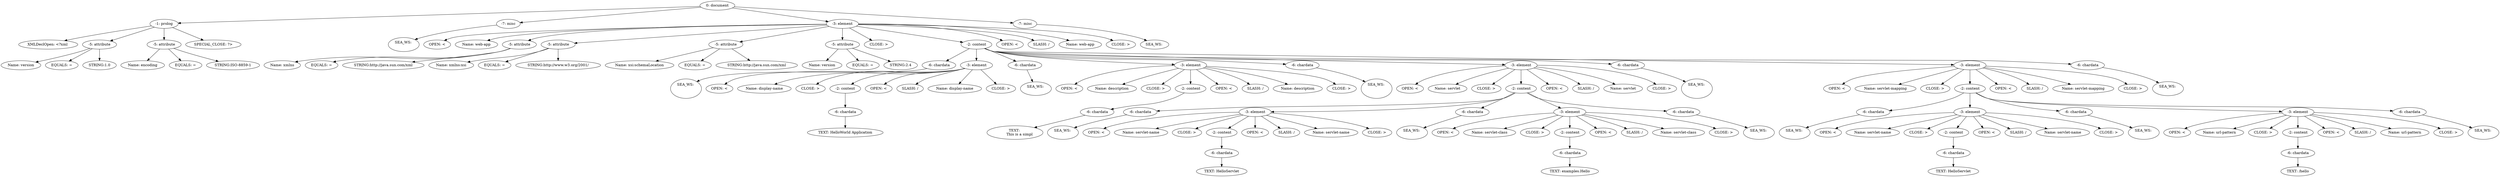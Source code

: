 digraph G {
146 [label="0: document"];
10 [label="-1: prolog"];
146 -> 10;
0 [label="XMLDeclOpen: <?xml "];
10 -> 0;
4 [label="-5: attribute"];
10 -> 4;
1 [label="Name: version"];
4 -> 1;
2 [label="EQUALS: ="];
4 -> 2;
3 [label="STRING:1.0"];
4 -> 3;
8 [label="-5: attribute"];
10 -> 8;
5 [label="Name: encoding"];
8 -> 5;
6 [label="EQUALS: ="];
8 -> 6;
7 [label="STRING:ISO-8859-1"];
8 -> 7;
9 [label="SPECIAL_CLOSE: ?>"];
10 -> 9;
12 [label="-7: misc"];
146 -> 12;
11 [label="SEA_WS: 

"];
12 -> 11;
143 [label="-3: element"];
146 -> 143;
13 [label="OPEN: <"];
143 -> 13;
14 [label="Name: web-app"];
143 -> 14;
18 [label="-5: attribute"];
143 -> 18;
15 [label="Name: xmlns"];
18 -> 15;
16 [label="EQUALS: ="];
18 -> 16;
17 [label="STRING:http://java.sun.com/xml"];
18 -> 17;
22 [label="-5: attribute"];
143 -> 22;
19 [label="Name: xmlns:xsi"];
22 -> 19;
20 [label="EQUALS: ="];
22 -> 20;
21 [label="STRING:http://www.w3.org/2001/"];
22 -> 21;
26 [label="-5: attribute"];
143 -> 26;
23 [label="Name: xsi:schemaLocation"];
26 -> 23;
24 [label="EQUALS: ="];
26 -> 24;
25 [label="STRING:http://java.sun.com/xml"];
26 -> 25;
30 [label="-5: attribute"];
143 -> 30;
27 [label="Name: version"];
30 -> 27;
28 [label="EQUALS: ="];
30 -> 28;
29 [label="STRING:2.4"];
30 -> 29;
31 [label="CLOSE: >"];
143 -> 31;
138 [label="-2: content"];
143 -> 138;
33 [label="-6: chardata"];
138 -> 33;
32 [label="SEA_WS: 

    "];
33 -> 32;
44 [label="-3: element"];
138 -> 44;
34 [label="OPEN: <"];
44 -> 34;
35 [label="Name: display-name"];
44 -> 35;
36 [label="CLOSE: >"];
44 -> 36;
39 [label="-2: content"];
44 -> 39;
38 [label="-6: chardata"];
39 -> 38;
37 [label="TEXT: HelloWorld Application"];
38 -> 37;
40 [label="OPEN: <"];
44 -> 40;
41 [label="SLASH: /"];
44 -> 41;
42 [label="Name: display-name"];
44 -> 42;
43 [label="CLOSE: >"];
44 -> 43;
46 [label="-6: chardata"];
138 -> 46;
45 [label="SEA_WS: 
    "];
46 -> 45;
57 [label="-3: element"];
138 -> 57;
47 [label="OPEN: <"];
57 -> 47;
48 [label="Name: description"];
57 -> 48;
49 [label="CLOSE: >"];
57 -> 49;
52 [label="-2: content"];
57 -> 52;
51 [label="-6: chardata"];
52 -> 51;
50 [label="TEXT: 
        This is a simpl"];
51 -> 50;
53 [label="OPEN: <"];
57 -> 53;
54 [label="SLASH: /"];
57 -> 54;
55 [label="Name: description"];
57 -> 55;
56 [label="CLOSE: >"];
57 -> 56;
59 [label="-6: chardata"];
138 -> 59;
58 [label="SEA_WS: 

    "];
59 -> 58;
96 [label="-3: element"];
138 -> 96;
60 [label="OPEN: <"];
96 -> 60;
61 [label="Name: servlet"];
96 -> 61;
62 [label="CLOSE: >"];
96 -> 62;
91 [label="-2: content"];
96 -> 91;
64 [label="-6: chardata"];
91 -> 64;
63 [label="SEA_WS: 
        "];
64 -> 63;
75 [label="-3: element"];
91 -> 75;
65 [label="OPEN: <"];
75 -> 65;
66 [label="Name: servlet-name"];
75 -> 66;
67 [label="CLOSE: >"];
75 -> 67;
70 [label="-2: content"];
75 -> 70;
69 [label="-6: chardata"];
70 -> 69;
68 [label="TEXT: HelloServlet"];
69 -> 68;
71 [label="OPEN: <"];
75 -> 71;
72 [label="SLASH: /"];
75 -> 72;
73 [label="Name: servlet-name"];
75 -> 73;
74 [label="CLOSE: >"];
75 -> 74;
77 [label="-6: chardata"];
91 -> 77;
76 [label="SEA_WS: 
        "];
77 -> 76;
88 [label="-3: element"];
91 -> 88;
78 [label="OPEN: <"];
88 -> 78;
79 [label="Name: servlet-class"];
88 -> 79;
80 [label="CLOSE: >"];
88 -> 80;
83 [label="-2: content"];
88 -> 83;
82 [label="-6: chardata"];
83 -> 82;
81 [label="TEXT: examples.Hello"];
82 -> 81;
84 [label="OPEN: <"];
88 -> 84;
85 [label="SLASH: /"];
88 -> 85;
86 [label="Name: servlet-class"];
88 -> 86;
87 [label="CLOSE: >"];
88 -> 87;
90 [label="-6: chardata"];
91 -> 90;
89 [label="SEA_WS: 
    "];
90 -> 89;
92 [label="OPEN: <"];
96 -> 92;
93 [label="SLASH: /"];
96 -> 93;
94 [label="Name: servlet"];
96 -> 94;
95 [label="CLOSE: >"];
96 -> 95;
98 [label="-6: chardata"];
138 -> 98;
97 [label="SEA_WS: 

    "];
98 -> 97;
135 [label="-3: element"];
138 -> 135;
99 [label="OPEN: <"];
135 -> 99;
100 [label="Name: servlet-mapping"];
135 -> 100;
101 [label="CLOSE: >"];
135 -> 101;
130 [label="-2: content"];
135 -> 130;
103 [label="-6: chardata"];
130 -> 103;
102 [label="SEA_WS: 
        "];
103 -> 102;
114 [label="-3: element"];
130 -> 114;
104 [label="OPEN: <"];
114 -> 104;
105 [label="Name: servlet-name"];
114 -> 105;
106 [label="CLOSE: >"];
114 -> 106;
109 [label="-2: content"];
114 -> 109;
108 [label="-6: chardata"];
109 -> 108;
107 [label="TEXT: HelloServlet"];
108 -> 107;
110 [label="OPEN: <"];
114 -> 110;
111 [label="SLASH: /"];
114 -> 111;
112 [label="Name: servlet-name"];
114 -> 112;
113 [label="CLOSE: >"];
114 -> 113;
116 [label="-6: chardata"];
130 -> 116;
115 [label="SEA_WS: 
        "];
116 -> 115;
127 [label="-3: element"];
130 -> 127;
117 [label="OPEN: <"];
127 -> 117;
118 [label="Name: url-pattern"];
127 -> 118;
119 [label="CLOSE: >"];
127 -> 119;
122 [label="-2: content"];
127 -> 122;
121 [label="-6: chardata"];
122 -> 121;
120 [label="TEXT: /hello"];
121 -> 120;
123 [label="OPEN: <"];
127 -> 123;
124 [label="SLASH: /"];
127 -> 124;
125 [label="Name: url-pattern"];
127 -> 125;
126 [label="CLOSE: >"];
127 -> 126;
129 [label="-6: chardata"];
130 -> 129;
128 [label="SEA_WS: 
    "];
129 -> 128;
131 [label="OPEN: <"];
135 -> 131;
132 [label="SLASH: /"];
135 -> 132;
133 [label="Name: servlet-mapping"];
135 -> 133;
134 [label="CLOSE: >"];
135 -> 134;
137 [label="-6: chardata"];
138 -> 137;
136 [label="SEA_WS: 

"];
137 -> 136;
139 [label="OPEN: <"];
143 -> 139;
140 [label="SLASH: /"];
143 -> 140;
141 [label="Name: web-app"];
143 -> 141;
142 [label="CLOSE: >"];
143 -> 142;
145 [label="-7: misc"];
146 -> 145;
144 [label="SEA_WS: 
"];
145 -> 144;
}